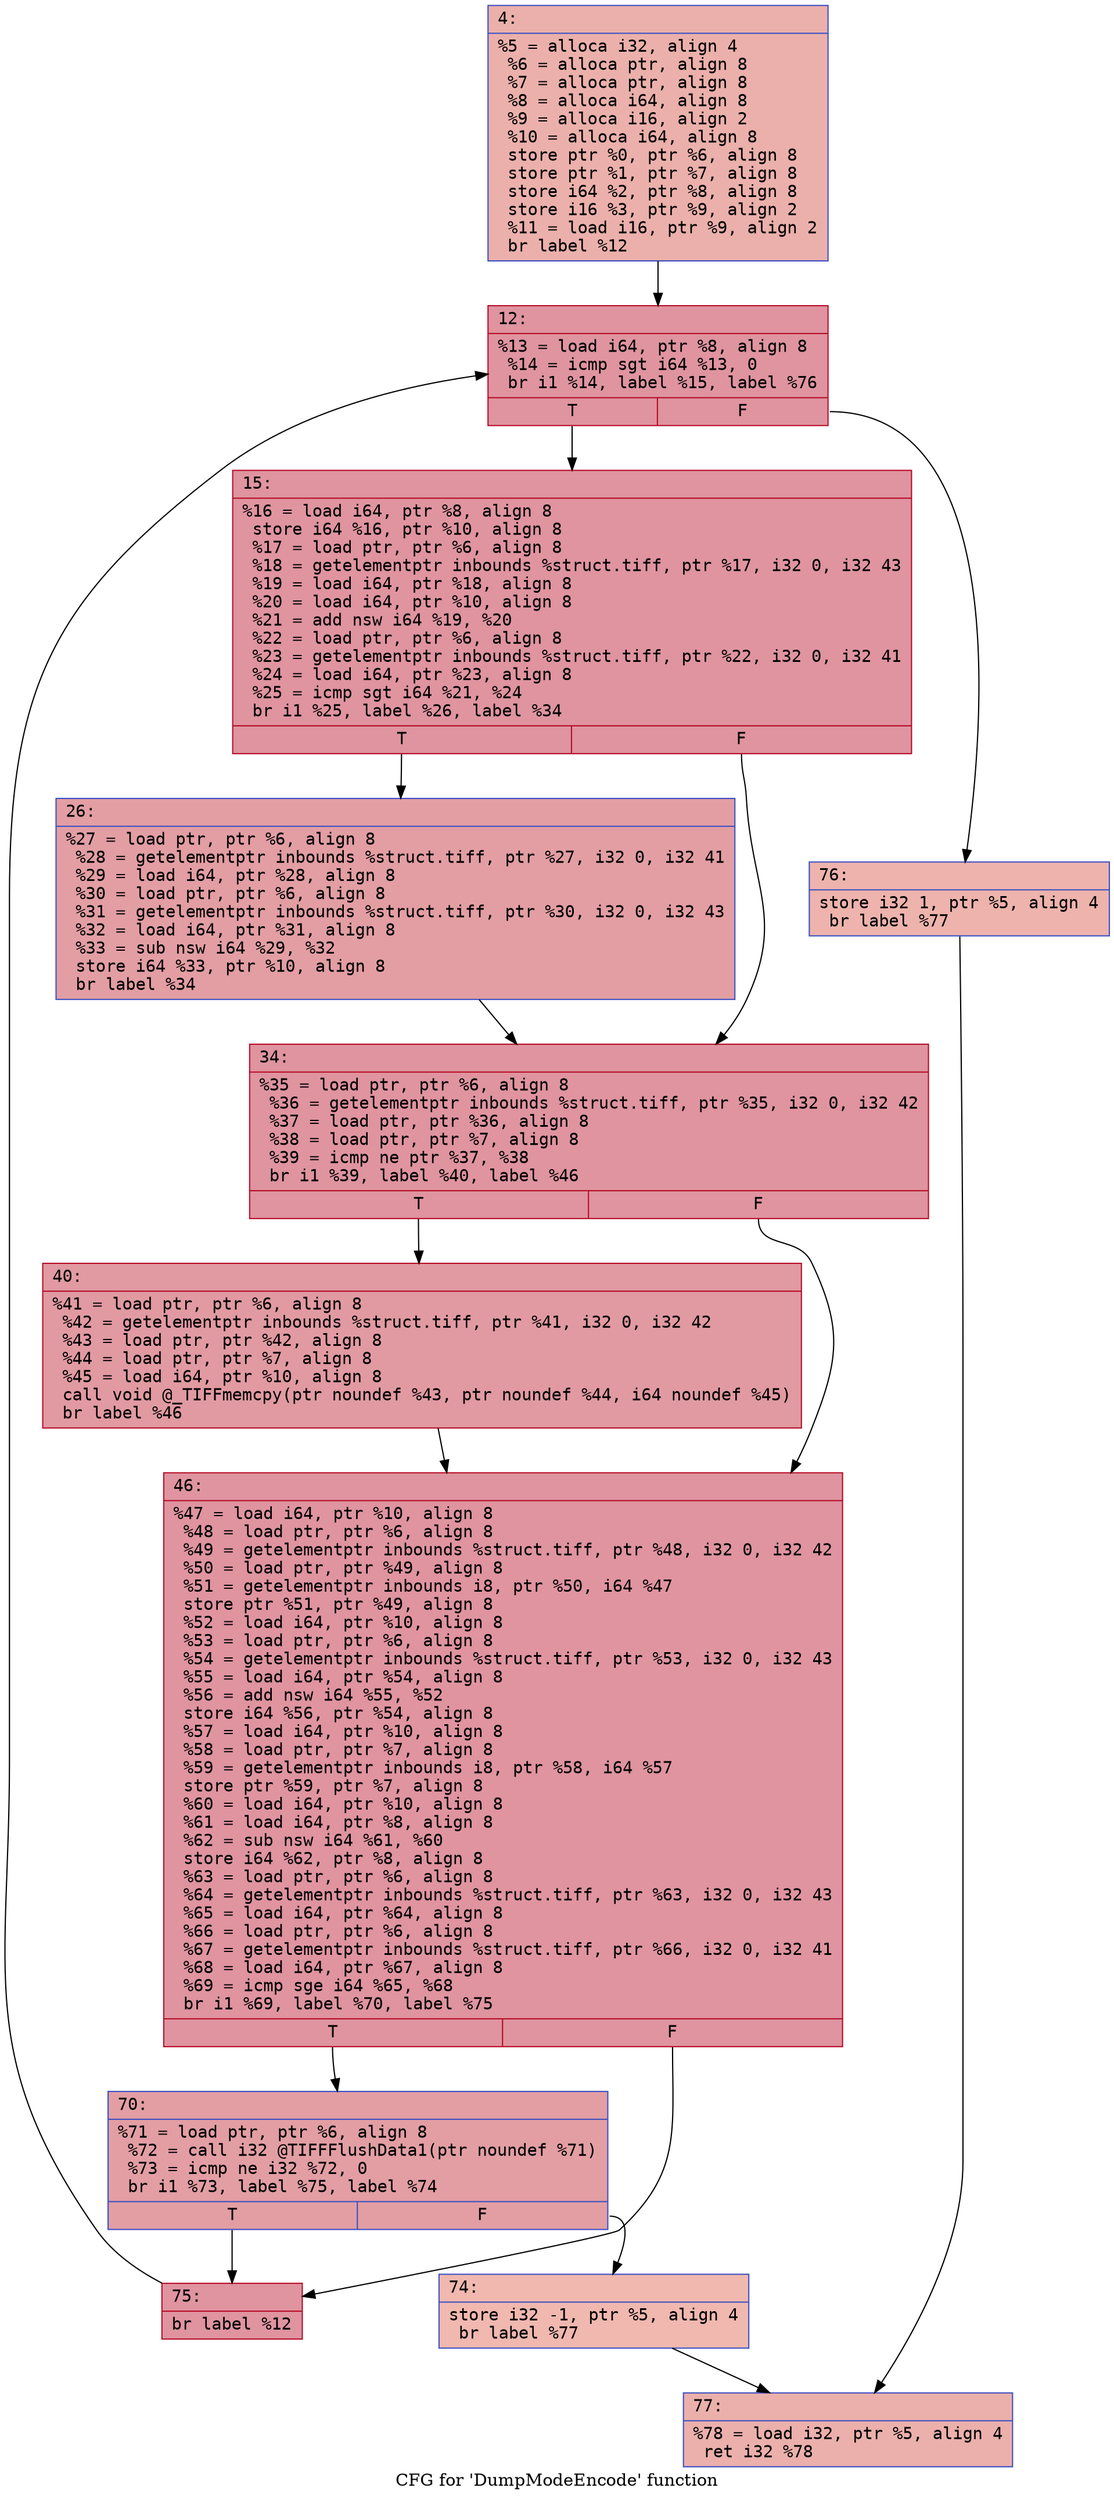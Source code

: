 digraph "CFG for 'DumpModeEncode' function" {
	label="CFG for 'DumpModeEncode' function";

	Node0x600003f34370 [shape=record,color="#3d50c3ff", style=filled, fillcolor="#d24b4070" fontname="Courier",label="{4:\l|  %5 = alloca i32, align 4\l  %6 = alloca ptr, align 8\l  %7 = alloca ptr, align 8\l  %8 = alloca i64, align 8\l  %9 = alloca i16, align 2\l  %10 = alloca i64, align 8\l  store ptr %0, ptr %6, align 8\l  store ptr %1, ptr %7, align 8\l  store i64 %2, ptr %8, align 8\l  store i16 %3, ptr %9, align 2\l  %11 = load i16, ptr %9, align 2\l  br label %12\l}"];
	Node0x600003f34370 -> Node0x600003f343c0[tooltip="4 -> 12\nProbability 100.00%" ];
	Node0x600003f343c0 [shape=record,color="#b70d28ff", style=filled, fillcolor="#b70d2870" fontname="Courier",label="{12:\l|  %13 = load i64, ptr %8, align 8\l  %14 = icmp sgt i64 %13, 0\l  br i1 %14, label %15, label %76\l|{<s0>T|<s1>F}}"];
	Node0x600003f343c0:s0 -> Node0x600003f34410[tooltip="12 -> 15\nProbability 96.88%" ];
	Node0x600003f343c0:s1 -> Node0x600003f34690[tooltip="12 -> 76\nProbability 3.12%" ];
	Node0x600003f34410 [shape=record,color="#b70d28ff", style=filled, fillcolor="#b70d2870" fontname="Courier",label="{15:\l|  %16 = load i64, ptr %8, align 8\l  store i64 %16, ptr %10, align 8\l  %17 = load ptr, ptr %6, align 8\l  %18 = getelementptr inbounds %struct.tiff, ptr %17, i32 0, i32 43\l  %19 = load i64, ptr %18, align 8\l  %20 = load i64, ptr %10, align 8\l  %21 = add nsw i64 %19, %20\l  %22 = load ptr, ptr %6, align 8\l  %23 = getelementptr inbounds %struct.tiff, ptr %22, i32 0, i32 41\l  %24 = load i64, ptr %23, align 8\l  %25 = icmp sgt i64 %21, %24\l  br i1 %25, label %26, label %34\l|{<s0>T|<s1>F}}"];
	Node0x600003f34410:s0 -> Node0x600003f34460[tooltip="15 -> 26\nProbability 50.00%" ];
	Node0x600003f34410:s1 -> Node0x600003f344b0[tooltip="15 -> 34\nProbability 50.00%" ];
	Node0x600003f34460 [shape=record,color="#3d50c3ff", style=filled, fillcolor="#be242e70" fontname="Courier",label="{26:\l|  %27 = load ptr, ptr %6, align 8\l  %28 = getelementptr inbounds %struct.tiff, ptr %27, i32 0, i32 41\l  %29 = load i64, ptr %28, align 8\l  %30 = load ptr, ptr %6, align 8\l  %31 = getelementptr inbounds %struct.tiff, ptr %30, i32 0, i32 43\l  %32 = load i64, ptr %31, align 8\l  %33 = sub nsw i64 %29, %32\l  store i64 %33, ptr %10, align 8\l  br label %34\l}"];
	Node0x600003f34460 -> Node0x600003f344b0[tooltip="26 -> 34\nProbability 100.00%" ];
	Node0x600003f344b0 [shape=record,color="#b70d28ff", style=filled, fillcolor="#b70d2870" fontname="Courier",label="{34:\l|  %35 = load ptr, ptr %6, align 8\l  %36 = getelementptr inbounds %struct.tiff, ptr %35, i32 0, i32 42\l  %37 = load ptr, ptr %36, align 8\l  %38 = load ptr, ptr %7, align 8\l  %39 = icmp ne ptr %37, %38\l  br i1 %39, label %40, label %46\l|{<s0>T|<s1>F}}"];
	Node0x600003f344b0:s0 -> Node0x600003f34500[tooltip="34 -> 40\nProbability 62.50%" ];
	Node0x600003f344b0:s1 -> Node0x600003f34550[tooltip="34 -> 46\nProbability 37.50%" ];
	Node0x600003f34500 [shape=record,color="#b70d28ff", style=filled, fillcolor="#bb1b2c70" fontname="Courier",label="{40:\l|  %41 = load ptr, ptr %6, align 8\l  %42 = getelementptr inbounds %struct.tiff, ptr %41, i32 0, i32 42\l  %43 = load ptr, ptr %42, align 8\l  %44 = load ptr, ptr %7, align 8\l  %45 = load i64, ptr %10, align 8\l  call void @_TIFFmemcpy(ptr noundef %43, ptr noundef %44, i64 noundef %45)\l  br label %46\l}"];
	Node0x600003f34500 -> Node0x600003f34550[tooltip="40 -> 46\nProbability 100.00%" ];
	Node0x600003f34550 [shape=record,color="#b70d28ff", style=filled, fillcolor="#b70d2870" fontname="Courier",label="{46:\l|  %47 = load i64, ptr %10, align 8\l  %48 = load ptr, ptr %6, align 8\l  %49 = getelementptr inbounds %struct.tiff, ptr %48, i32 0, i32 42\l  %50 = load ptr, ptr %49, align 8\l  %51 = getelementptr inbounds i8, ptr %50, i64 %47\l  store ptr %51, ptr %49, align 8\l  %52 = load i64, ptr %10, align 8\l  %53 = load ptr, ptr %6, align 8\l  %54 = getelementptr inbounds %struct.tiff, ptr %53, i32 0, i32 43\l  %55 = load i64, ptr %54, align 8\l  %56 = add nsw i64 %55, %52\l  store i64 %56, ptr %54, align 8\l  %57 = load i64, ptr %10, align 8\l  %58 = load ptr, ptr %7, align 8\l  %59 = getelementptr inbounds i8, ptr %58, i64 %57\l  store ptr %59, ptr %7, align 8\l  %60 = load i64, ptr %10, align 8\l  %61 = load i64, ptr %8, align 8\l  %62 = sub nsw i64 %61, %60\l  store i64 %62, ptr %8, align 8\l  %63 = load ptr, ptr %6, align 8\l  %64 = getelementptr inbounds %struct.tiff, ptr %63, i32 0, i32 43\l  %65 = load i64, ptr %64, align 8\l  %66 = load ptr, ptr %6, align 8\l  %67 = getelementptr inbounds %struct.tiff, ptr %66, i32 0, i32 41\l  %68 = load i64, ptr %67, align 8\l  %69 = icmp sge i64 %65, %68\l  br i1 %69, label %70, label %75\l|{<s0>T|<s1>F}}"];
	Node0x600003f34550:s0 -> Node0x600003f345a0[tooltip="46 -> 70\nProbability 50.00%" ];
	Node0x600003f34550:s1 -> Node0x600003f34640[tooltip="46 -> 75\nProbability 50.00%" ];
	Node0x600003f345a0 [shape=record,color="#3d50c3ff", style=filled, fillcolor="#be242e70" fontname="Courier",label="{70:\l|  %71 = load ptr, ptr %6, align 8\l  %72 = call i32 @TIFFFlushData1(ptr noundef %71)\l  %73 = icmp ne i32 %72, 0\l  br i1 %73, label %75, label %74\l|{<s0>T|<s1>F}}"];
	Node0x600003f345a0:s0 -> Node0x600003f34640[tooltip="70 -> 75\nProbability 96.88%" ];
	Node0x600003f345a0:s1 -> Node0x600003f345f0[tooltip="70 -> 74\nProbability 3.12%" ];
	Node0x600003f345f0 [shape=record,color="#3d50c3ff", style=filled, fillcolor="#dc5d4a70" fontname="Courier",label="{74:\l|  store i32 -1, ptr %5, align 4\l  br label %77\l}"];
	Node0x600003f345f0 -> Node0x600003f346e0[tooltip="74 -> 77\nProbability 100.00%" ];
	Node0x600003f34640 [shape=record,color="#b70d28ff", style=filled, fillcolor="#b70d2870" fontname="Courier",label="{75:\l|  br label %12\l}"];
	Node0x600003f34640 -> Node0x600003f343c0[tooltip="75 -> 12\nProbability 100.00%" ];
	Node0x600003f34690 [shape=record,color="#3d50c3ff", style=filled, fillcolor="#d6524470" fontname="Courier",label="{76:\l|  store i32 1, ptr %5, align 4\l  br label %77\l}"];
	Node0x600003f34690 -> Node0x600003f346e0[tooltip="76 -> 77\nProbability 100.00%" ];
	Node0x600003f346e0 [shape=record,color="#3d50c3ff", style=filled, fillcolor="#d24b4070" fontname="Courier",label="{77:\l|  %78 = load i32, ptr %5, align 4\l  ret i32 %78\l}"];
}
